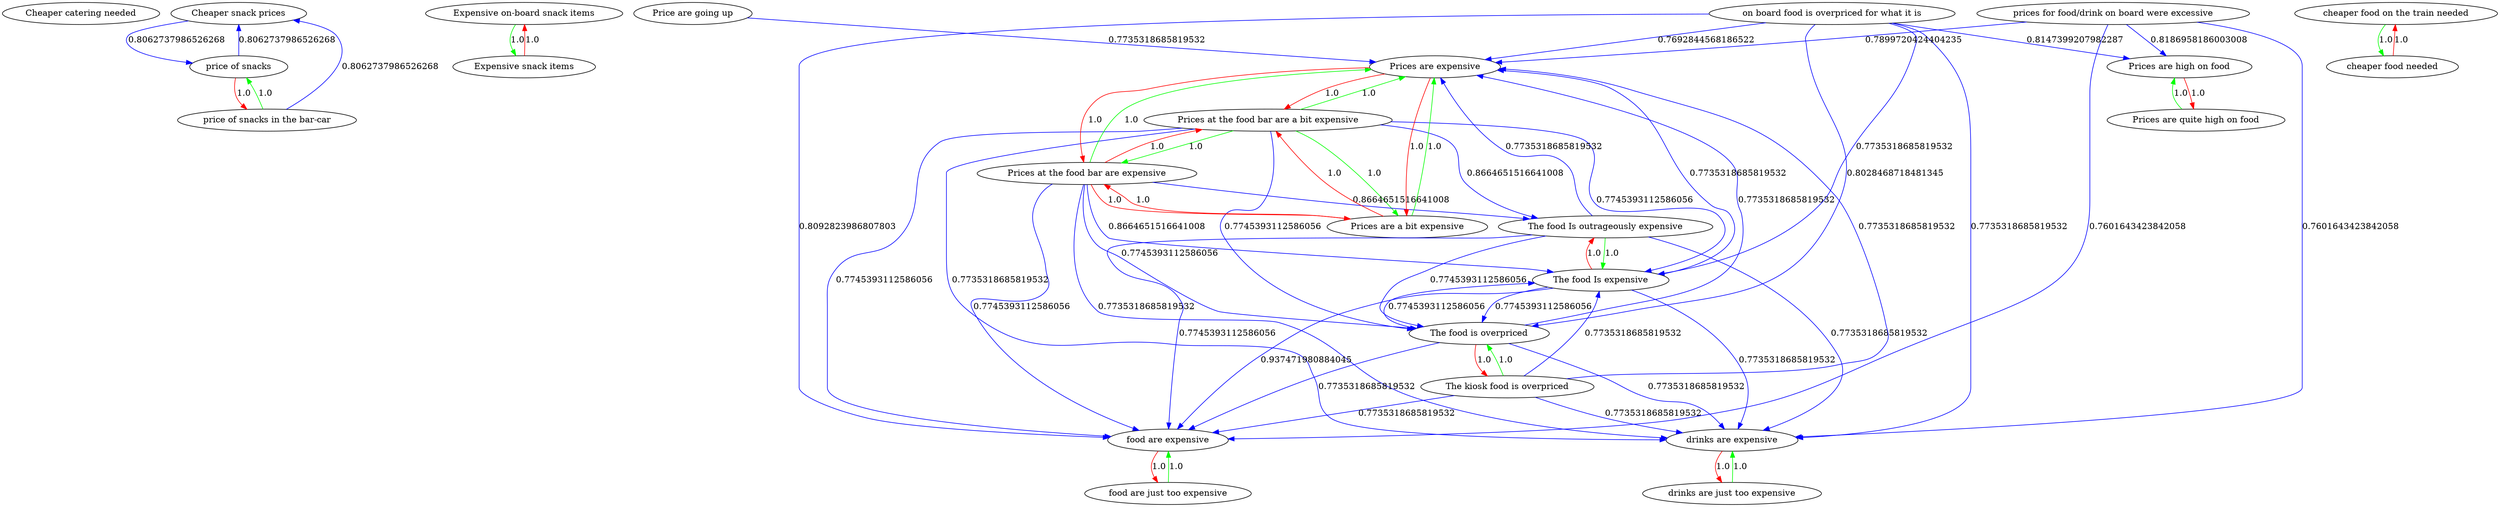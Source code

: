 digraph rawGraph {
"Cheaper catering needed";"Cheaper snack prices";"Expensive on-board snack items";"Expensive snack items";"Price are going up";"Prices are quite high on food";"Prices are high on food";"Prices at the food bar are a bit expensive";"Prices at the food bar are expensive";"Prices are expensive";"Prices are a bit expensive";"The food Is outrageously expensive";"The food Is expensive";"The kiosk food is overpriced";"The food is overpriced";"cheaper food on the train needed";"cheaper food needed";"drinks are just too expensive";"drinks are expensive";"food are just too expensive";"food are expensive";"on board food is overpriced for what it is";"price of snacks in the bar-car";"price of snacks";"prices for food/drink on board were excessive";"Expensive on-board snack items" -> "Expensive snack items" [label=1.0] [color=green]
"Expensive snack items" -> "Expensive on-board snack items" [label=1.0] [color=red]
"Prices are quite high on food" -> "Prices are high on food" [label=1.0] [color=green]
"Prices are high on food" -> "Prices are quite high on food" [label=1.0] [color=red]
"Prices at the food bar are a bit expensive" -> "Prices at the food bar are expensive" [label=1.0] [color=green]
"Prices at the food bar are expensive" -> "Prices are expensive" [label=1.0] [color=green]
"Prices at the food bar are a bit expensive" -> "Prices are a bit expensive" [label=1.0] [color=green]
"Prices are a bit expensive" -> "Prices are expensive" [label=1.0] [color=green]
"Prices at the food bar are a bit expensive" -> "Prices are expensive" [label=1.0] [color=green]
"Prices at the food bar are expensive" -> "Prices at the food bar are a bit expensive" [label=1.0] [color=red]
"Prices at the food bar are expensive" -> "Prices are a bit expensive" [label=1.0] [color=red]
"Prices are expensive" -> "Prices at the food bar are a bit expensive" [label=1.0] [color=red]
"Prices are expensive" -> "Prices at the food bar are expensive" [label=1.0] [color=red]
"Prices are expensive" -> "Prices are a bit expensive" [label=1.0] [color=red]
"Prices are a bit expensive" -> "Prices at the food bar are a bit expensive" [label=1.0] [color=red]
"Prices are a bit expensive" -> "Prices at the food bar are expensive" [label=1.0] [color=red]
"Price are going up" -> "Prices are expensive" [label=0.7735318685819532] [color=blue]
"The food Is outrageously expensive" -> "The food Is expensive" [label=1.0] [color=green]
"The food Is expensive" -> "The food Is outrageously expensive" [label=1.0] [color=red]
"The food Is expensive" -> "Prices are expensive" [label=0.7735318685819532] [color=blue]
"Prices at the food bar are expensive" -> "The food Is outrageously expensive" [label=0.8664651516641008] [color=blue]
"The kiosk food is overpriced" -> "The food is overpriced" [label=1.0] [color=green]
"The food is overpriced" -> "The kiosk food is overpriced" [label=1.0] [color=red]
"The food Is expensive" -> "The food is overpriced" [label=0.7745393112586056] [color=blue]
"The food is overpriced" -> "The food Is expensive" [label=0.7745393112586056] [color=blue]
"cheaper food on the train needed" -> "cheaper food needed" [label=1.0] [color=green]
"cheaper food needed" -> "cheaper food on the train needed" [label=1.0] [color=red]
"drinks are just too expensive" -> "drinks are expensive" [label=1.0] [color=green]
"drinks are expensive" -> "drinks are just too expensive" [label=1.0] [color=red]
"The food Is expensive" -> "drinks are expensive" [label=0.7735318685819532] [color=blue]
"food are just too expensive" -> "food are expensive" [label=1.0] [color=green]
"food are expensive" -> "food are just too expensive" [label=1.0] [color=red]
"The food is overpriced" -> "food are expensive" [label=0.7735318685819532] [color=blue]
"The food Is expensive" -> "food are expensive" [label=0.937471980884045] [color=blue]
"on board food is overpriced for what it is" -> "The food is overpriced" [label=0.8028468718481345] [color=blue]
"on board food is overpriced for what it is" -> "food are expensive" [label=0.8092823986807803] [color=blue]
"on board food is overpriced for what it is" -> "Prices are expensive" [label=0.7692844568186522] [color=blue]
"on board food is overpriced for what it is" -> "Prices are high on food" [label=0.8147399207982287] [color=blue]
"price of snacks in the bar-car" -> "price of snacks" [label=1.0] [color=green]
"price of snacks" -> "price of snacks in the bar-car" [label=1.0] [color=red]
"Cheaper snack prices" -> "price of snacks" [label=0.8062737986526268] [color=blue]
"price of snacks" -> "Cheaper snack prices" [label=0.8062737986526268] [color=blue]
"prices for food/drink on board were excessive" -> "Prices are high on food" [label=0.8186958186003008] [color=blue]
"prices for food/drink on board were excessive" -> "food are expensive" [label=0.7601643423842058] [color=blue]
"prices for food/drink on board were excessive" -> "Prices are expensive" [label=0.7899720424404235] [color=blue]
"prices for food/drink on board were excessive" -> "drinks are expensive" [label=0.7601643423842058] [color=blue]
"Prices at the food bar are a bit expensive" -> "The food Is outrageously expensive" [label=0.8664651516641008] [color=blue]
"Prices at the food bar are expensive" -> "The food Is expensive" [label=0.8664651516641008] [color=blue]
"The food Is outrageously expensive" -> "The food is overpriced" [label=0.7745393112586056] [color=blue]
"The food Is outrageously expensive" -> "food are expensive" [label=0.7745393112586056] [color=blue]
"The food Is outrageously expensive" -> "Prices are expensive" [label=0.7735318685819532] [color=blue]
"The food Is outrageously expensive" -> "drinks are expensive" [label=0.7735318685819532] [color=blue]
"The kiosk food is overpriced" -> "The food Is expensive" [label=0.7735318685819532] [color=blue]
"The kiosk food is overpriced" -> "food are expensive" [label=0.7735318685819532] [color=blue]
"The food is overpriced" -> "Prices are expensive" [label=0.7735318685819532] [color=blue]
"The food is overpriced" -> "drinks are expensive" [label=0.7735318685819532] [color=blue]
"on board food is overpriced for what it is" -> "The food Is expensive" [label=0.7735318685819532] [color=blue]
"on board food is overpriced for what it is" -> "drinks are expensive" [label=0.7735318685819532] [color=blue]
"price of snacks in the bar-car" -> "Cheaper snack prices" [label=0.8062737986526268] [color=blue]
"Prices at the food bar are a bit expensive" -> "The food is overpriced" [label=0.7745393112586056] [color=blue]
"Prices at the food bar are a bit expensive" -> "The food Is expensive" [label=0.7745393112586056] [color=blue]
"Prices at the food bar are a bit expensive" -> "food are expensive" [label=0.7745393112586056] [color=blue]
"Prices at the food bar are a bit expensive" -> "drinks are expensive" [label=0.7735318685819532] [color=blue]
"Prices at the food bar are expensive" -> "The food is overpriced" [label=0.7745393112586056] [color=blue]
"Prices at the food bar are expensive" -> "food are expensive" [label=0.7745393112586056] [color=blue]
"Prices at the food bar are expensive" -> "drinks are expensive" [label=0.7735318685819532] [color=blue]
"The kiosk food is overpriced" -> "Prices are expensive" [label=0.7735318685819532] [color=blue]
"The kiosk food is overpriced" -> "drinks are expensive" [label=0.7735318685819532] [color=blue]
}